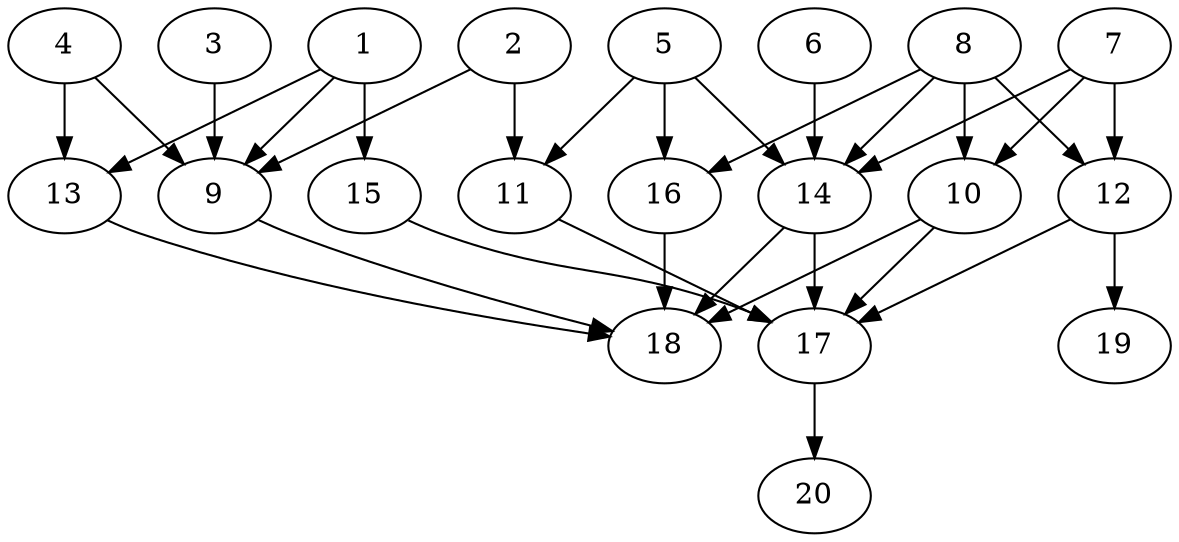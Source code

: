 // DAG automatically generated by daggen at Tue Jul 23 14:23:30 2019
// ./daggen --dot -n 20 --ccr 0.4 --fat 0.6 --regular 0.5 --density 0.6 --mindata 5242880 --maxdata 52428800 
digraph G {
  1 [size="84533760", alpha="0.17", expect_size="33813504"] 
  1 -> 9 [size ="33813504"]
  1 -> 13 [size ="33813504"]
  1 -> 15 [size ="33813504"]
  2 [size="72750080", alpha="0.18", expect_size="29100032"] 
  2 -> 9 [size ="29100032"]
  2 -> 11 [size ="29100032"]
  3 [size="62950400", alpha="0.15", expect_size="25180160"] 
  3 -> 9 [size ="25180160"]
  4 [size="38272000", alpha="0.16", expect_size="15308800"] 
  4 -> 9 [size ="15308800"]
  4 -> 13 [size ="15308800"]
  5 [size="23946240", alpha="0.11", expect_size="9578496"] 
  5 -> 11 [size ="9578496"]
  5 -> 14 [size ="9578496"]
  5 -> 16 [size ="9578496"]
  6 [size="42636800", alpha="0.04", expect_size="17054720"] 
  6 -> 14 [size ="17054720"]
  7 [size="25128960", alpha="0.11", expect_size="10051584"] 
  7 -> 10 [size ="10051584"]
  7 -> 12 [size ="10051584"]
  7 -> 14 [size ="10051584"]
  8 [size="80189440", alpha="0.09", expect_size="32075776"] 
  8 -> 10 [size ="32075776"]
  8 -> 12 [size ="32075776"]
  8 -> 14 [size ="32075776"]
  8 -> 16 [size ="32075776"]
  9 [size="80555520", alpha="0.16", expect_size="32222208"] 
  9 -> 18 [size ="32222208"]
  10 [size="69603840", alpha="0.19", expect_size="27841536"] 
  10 -> 17 [size ="27841536"]
  10 -> 18 [size ="27841536"]
  11 [size="123525120", alpha="0.07", expect_size="49410048"] 
  11 -> 17 [size ="49410048"]
  12 [size="106007040", alpha="0.01", expect_size="42402816"] 
  12 -> 17 [size ="42402816"]
  12 -> 19 [size ="42402816"]
  13 [size="95132160", alpha="0.06", expect_size="38052864"] 
  13 -> 18 [size ="38052864"]
  14 [size="62945280", alpha="0.05", expect_size="25178112"] 
  14 -> 17 [size ="25178112"]
  14 -> 18 [size ="25178112"]
  15 [size="36574720", alpha="0.05", expect_size="14629888"] 
  15 -> 17 [size ="14629888"]
  16 [size="99215360", alpha="0.10", expect_size="39686144"] 
  16 -> 18 [size ="39686144"]
  17 [size="124111360", alpha="0.14", expect_size="49644544"] 
  17 -> 20 [size ="49644544"]
  18 [size="70794240", alpha="0.06", expect_size="28317696"] 
  19 [size="123783680", alpha="0.06", expect_size="49513472"] 
  20 [size="101783040", alpha="0.06", expect_size="40713216"] 
}
